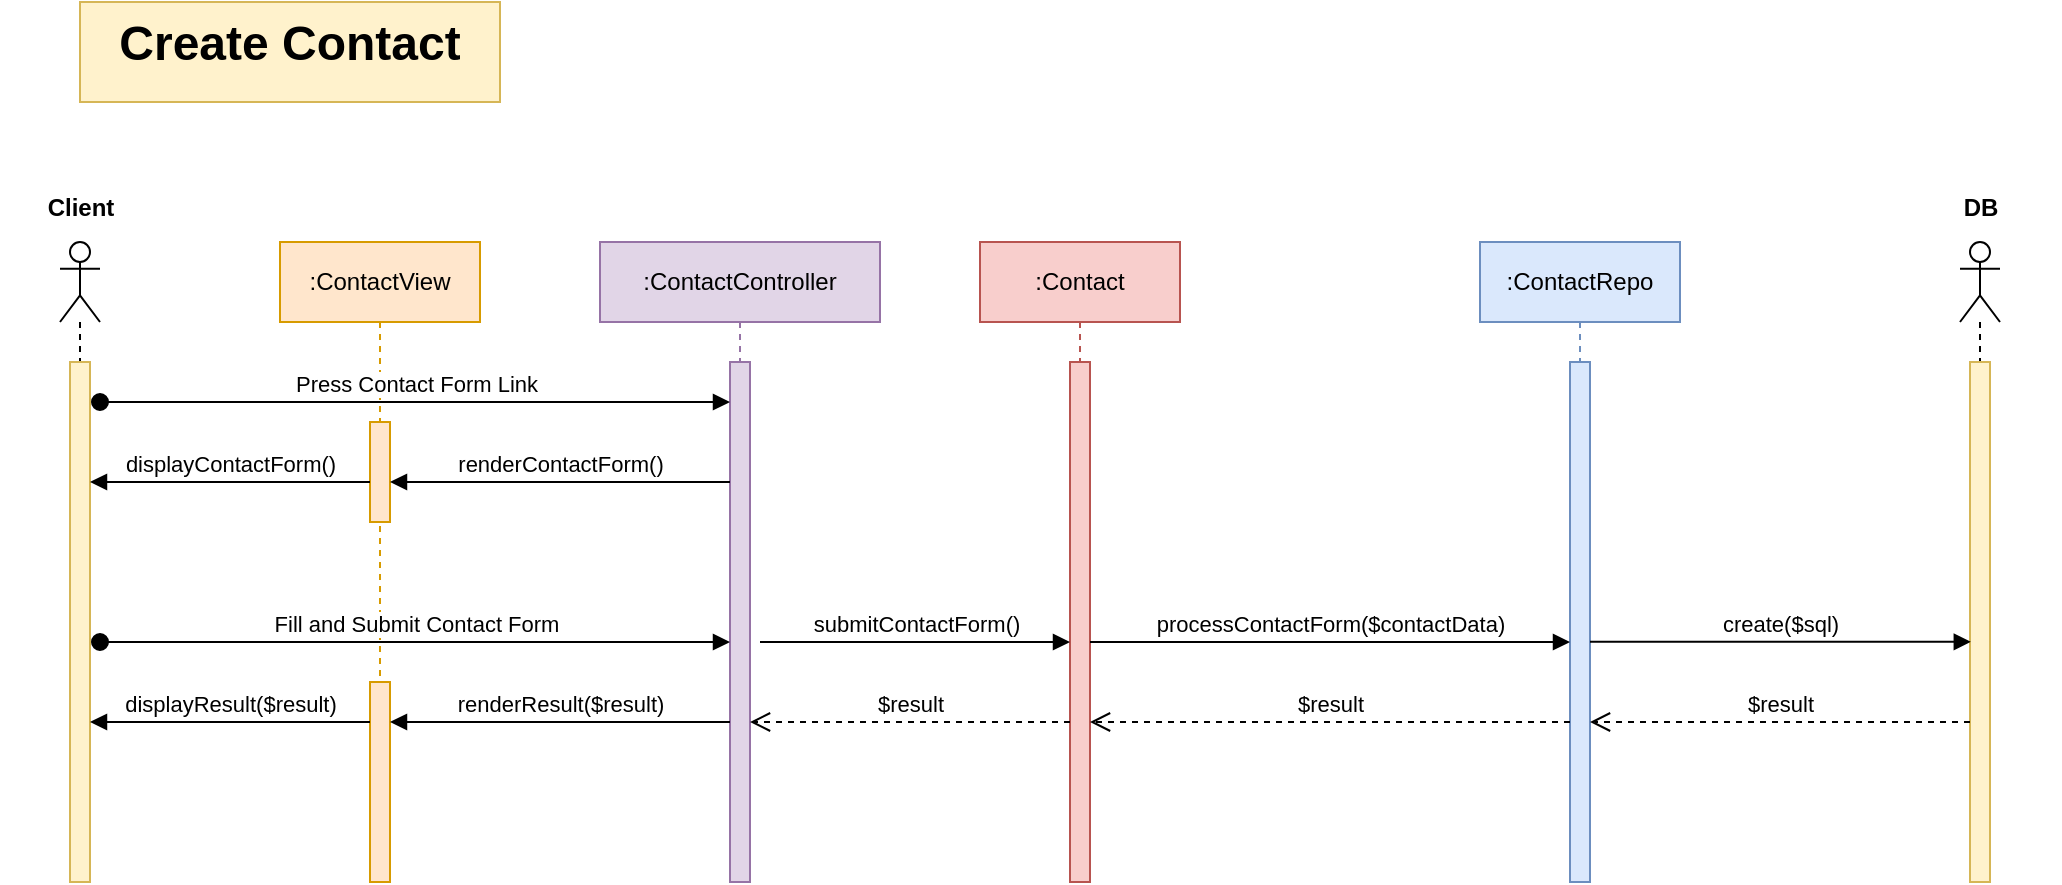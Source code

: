 <mxfile version="24.7.5">
  <diagram name="Page-1" id="2YBvvXClWsGukQMizWep">
    <mxGraphModel dx="1038" dy="623" grid="1" gridSize="10" guides="1" tooltips="1" connect="1" arrows="1" fold="1" page="1" pageScale="1" pageWidth="1200" pageHeight="1100" math="0" shadow="0">
      <root>
        <mxCell id="0" />
        <mxCell id="1" parent="0" />
        <mxCell id="_wbm24dfshIdzGIDaGAg-1" value="&lt;h1 style=&quot;margin-top: 0px;&quot;&gt;Create Contact&lt;/h1&gt;" style="text;html=1;whiteSpace=wrap;overflow=hidden;rounded=0;align=center;fillColor=#fff2cc;strokeColor=#d6b656;" parent="1" vertex="1">
          <mxGeometry x="40" y="40" width="210" height="50" as="geometry" />
        </mxCell>
        <mxCell id="_wbm24dfshIdzGIDaGAg-2" value="" style="shape=umlLifeline;perimeter=lifelinePerimeter;whiteSpace=wrap;html=1;container=1;dropTarget=0;collapsible=0;recursiveResize=0;outlineConnect=0;portConstraint=eastwest;newEdgeStyle={&quot;curved&quot;:0,&quot;rounded&quot;:0};participant=umlActor;" parent="1" vertex="1">
          <mxGeometry x="30" y="160" width="20" height="320" as="geometry" />
        </mxCell>
        <mxCell id="_wbm24dfshIdzGIDaGAg-6" value="" style="html=1;points=[[0,0,0,0,5],[0,1,0,0,-5],[1,0,0,0,5],[1,1,0,0,-5]];perimeter=orthogonalPerimeter;outlineConnect=0;targetShapes=umlLifeline;portConstraint=eastwest;newEdgeStyle={&quot;curved&quot;:0,&quot;rounded&quot;:0};fillColor=#fff2cc;strokeColor=#d6b656;" parent="_wbm24dfshIdzGIDaGAg-2" vertex="1">
          <mxGeometry x="5" y="60" width="10" height="260" as="geometry" />
        </mxCell>
        <mxCell id="_wbm24dfshIdzGIDaGAg-3" value="" style="shape=umlLifeline;perimeter=lifelinePerimeter;whiteSpace=wrap;html=1;container=1;dropTarget=0;collapsible=0;recursiveResize=0;outlineConnect=0;portConstraint=eastwest;newEdgeStyle={&quot;curved&quot;:0,&quot;rounded&quot;:0};participant=umlActor;" parent="1" vertex="1">
          <mxGeometry x="980" y="160" width="20" height="320" as="geometry" />
        </mxCell>
        <mxCell id="_wbm24dfshIdzGIDaGAg-7" value="" style="html=1;points=[[0,0,0,0,5],[0,1,0,0,-5],[1,0,0,0,5],[1,1,0,0,-5]];perimeter=orthogonalPerimeter;outlineConnect=0;targetShapes=umlLifeline;portConstraint=eastwest;newEdgeStyle={&quot;curved&quot;:0,&quot;rounded&quot;:0};fillColor=#fff2cc;strokeColor=#d6b656;" parent="_wbm24dfshIdzGIDaGAg-3" vertex="1">
          <mxGeometry x="5" y="60" width="10" height="260" as="geometry" />
        </mxCell>
        <mxCell id="_wbm24dfshIdzGIDaGAg-4" value="Client" style="text;align=center;fontStyle=1;verticalAlign=middle;spacingLeft=3;spacingRight=3;strokeColor=none;rotatable=0;points=[[0,0.5],[1,0.5]];portConstraint=eastwest;html=1;" parent="1" vertex="1">
          <mxGeometry y="130" width="80" height="26" as="geometry" />
        </mxCell>
        <mxCell id="_wbm24dfshIdzGIDaGAg-5" value="DB" style="text;align=center;fontStyle=1;verticalAlign=middle;spacingLeft=3;spacingRight=3;strokeColor=none;rotatable=0;points=[[0,0.5],[1,0.5]];portConstraint=eastwest;html=1;" parent="1" vertex="1">
          <mxGeometry x="950" y="130" width="80" height="26" as="geometry" />
        </mxCell>
        <mxCell id="_wbm24dfshIdzGIDaGAg-8" value=":ContactView" style="shape=umlLifeline;perimeter=lifelinePerimeter;whiteSpace=wrap;html=1;container=1;dropTarget=0;collapsible=0;recursiveResize=0;outlineConnect=0;portConstraint=eastwest;newEdgeStyle={&quot;curved&quot;:0,&quot;rounded&quot;:0};fillColor=#ffe6cc;strokeColor=#d79b00;" parent="1" vertex="1">
          <mxGeometry x="140" y="160" width="100" height="320" as="geometry" />
        </mxCell>
        <mxCell id="_wbm24dfshIdzGIDaGAg-9" value="" style="html=1;points=[[0,0,0,0,5],[0,1,0,0,-5],[1,0,0,0,5],[1,1,0,0,-5]];perimeter=orthogonalPerimeter;outlineConnect=0;targetShapes=umlLifeline;portConstraint=eastwest;newEdgeStyle={&quot;curved&quot;:0,&quot;rounded&quot;:0};fillColor=#ffe6cc;strokeColor=#d79b00;" parent="_wbm24dfshIdzGIDaGAg-8" vertex="1">
          <mxGeometry x="45" y="90" width="10" height="50" as="geometry" />
        </mxCell>
        <mxCell id="_wbm24dfshIdzGIDaGAg-33" value="" style="html=1;points=[[0,0,0,0,5],[0,1,0,0,-5],[1,0,0,0,5],[1,1,0,0,-5]];perimeter=orthogonalPerimeter;outlineConnect=0;targetShapes=umlLifeline;portConstraint=eastwest;newEdgeStyle={&quot;curved&quot;:0,&quot;rounded&quot;:0};fillColor=#ffe6cc;strokeColor=#d79b00;" parent="_wbm24dfshIdzGIDaGAg-8" vertex="1">
          <mxGeometry x="45" y="220" width="10" height="100" as="geometry" />
        </mxCell>
        <mxCell id="_wbm24dfshIdzGIDaGAg-10" value=":ContactController" style="shape=umlLifeline;perimeter=lifelinePerimeter;whiteSpace=wrap;html=1;container=1;dropTarget=0;collapsible=0;recursiveResize=0;outlineConnect=0;portConstraint=eastwest;newEdgeStyle={&quot;curved&quot;:0,&quot;rounded&quot;:0};fillColor=#e1d5e7;strokeColor=#9673a6;" parent="1" vertex="1">
          <mxGeometry x="300" y="160" width="140" height="320" as="geometry" />
        </mxCell>
        <mxCell id="_wbm24dfshIdzGIDaGAg-11" value="" style="html=1;points=[[0,0,0,0,5],[0,1,0,0,-5],[1,0,0,0,5],[1,1,0,0,-5]];perimeter=orthogonalPerimeter;outlineConnect=0;targetShapes=umlLifeline;portConstraint=eastwest;newEdgeStyle={&quot;curved&quot;:0,&quot;rounded&quot;:0};fillColor=#e1d5e7;strokeColor=#9673a6;" parent="_wbm24dfshIdzGIDaGAg-10" vertex="1">
          <mxGeometry x="65" y="60" width="10" height="260" as="geometry" />
        </mxCell>
        <mxCell id="_wbm24dfshIdzGIDaGAg-12" value=":Contact" style="shape=umlLifeline;perimeter=lifelinePerimeter;whiteSpace=wrap;html=1;container=1;dropTarget=0;collapsible=0;recursiveResize=0;outlineConnect=0;portConstraint=eastwest;newEdgeStyle={&quot;curved&quot;:0,&quot;rounded&quot;:0};fillColor=#f8cecc;strokeColor=#b85450;" parent="1" vertex="1">
          <mxGeometry x="490" y="160" width="100" height="320" as="geometry" />
        </mxCell>
        <mxCell id="_wbm24dfshIdzGIDaGAg-13" value="" style="html=1;points=[[0,0,0,0,5],[0,1,0,0,-5],[1,0,0,0,5],[1,1,0,0,-5]];perimeter=orthogonalPerimeter;outlineConnect=0;targetShapes=umlLifeline;portConstraint=eastwest;newEdgeStyle={&quot;curved&quot;:0,&quot;rounded&quot;:0};fillColor=#f8cecc;strokeColor=#b85450;" parent="_wbm24dfshIdzGIDaGAg-12" vertex="1">
          <mxGeometry x="45" y="60" width="10" height="260" as="geometry" />
        </mxCell>
        <mxCell id="_wbm24dfshIdzGIDaGAg-14" value=":ContactRepo" style="shape=umlLifeline;perimeter=lifelinePerimeter;whiteSpace=wrap;html=1;container=1;dropTarget=0;collapsible=0;recursiveResize=0;outlineConnect=0;portConstraint=eastwest;newEdgeStyle={&quot;curved&quot;:0,&quot;rounded&quot;:0};fillColor=#dae8fc;strokeColor=#6c8ebf;" parent="1" vertex="1">
          <mxGeometry x="740" y="160" width="100" height="320" as="geometry" />
        </mxCell>
        <mxCell id="_wbm24dfshIdzGIDaGAg-15" value="" style="html=1;points=[[0,0,0,0,5],[0,1,0,0,-5],[1,0,0,0,5],[1,1,0,0,-5]];perimeter=orthogonalPerimeter;outlineConnect=0;targetShapes=umlLifeline;portConstraint=eastwest;newEdgeStyle={&quot;curved&quot;:0,&quot;rounded&quot;:0};fillColor=#dae8fc;strokeColor=#6c8ebf;" parent="_wbm24dfshIdzGIDaGAg-14" vertex="1">
          <mxGeometry x="45" y="60" width="10" height="260" as="geometry" />
        </mxCell>
        <mxCell id="_wbm24dfshIdzGIDaGAg-16" value="Press Contact Form Link" style="html=1;verticalAlign=bottom;startArrow=oval;startFill=1;endArrow=block;startSize=8;curved=0;rounded=0;" parent="1" target="_wbm24dfshIdzGIDaGAg-11" edge="1">
          <mxGeometry width="60" relative="1" as="geometry">
            <mxPoint x="50" y="240" as="sourcePoint" />
            <mxPoint x="340" y="240" as="targetPoint" />
          </mxGeometry>
        </mxCell>
        <mxCell id="_wbm24dfshIdzGIDaGAg-18" value="renderContactForm()" style="html=1;verticalAlign=bottom;endArrow=block;curved=0;rounded=0;" parent="1" edge="1">
          <mxGeometry width="80" relative="1" as="geometry">
            <mxPoint x="365" y="280" as="sourcePoint" />
            <mxPoint x="195" y="280" as="targetPoint" />
          </mxGeometry>
        </mxCell>
        <mxCell id="_wbm24dfshIdzGIDaGAg-19" value="displayContactForm()" style="html=1;verticalAlign=bottom;endArrow=block;curved=0;rounded=0;" parent="1" source="_wbm24dfshIdzGIDaGAg-9" edge="1">
          <mxGeometry width="80" relative="1" as="geometry">
            <mxPoint x="175" y="280" as="sourcePoint" />
            <mxPoint x="45" y="280" as="targetPoint" />
          </mxGeometry>
        </mxCell>
        <mxCell id="_wbm24dfshIdzGIDaGAg-21" value="Fill and Submit Contact Form" style="html=1;verticalAlign=bottom;startArrow=oval;startFill=1;endArrow=block;startSize=8;curved=0;rounded=0;" parent="1" target="_wbm24dfshIdzGIDaGAg-11" edge="1">
          <mxGeometry x="0.002" width="60" relative="1" as="geometry">
            <mxPoint x="50" y="360" as="sourcePoint" />
            <mxPoint x="110" y="360" as="targetPoint" />
            <mxPoint as="offset" />
          </mxGeometry>
        </mxCell>
        <mxCell id="_wbm24dfshIdzGIDaGAg-24" value="submitContactForm()" style="html=1;verticalAlign=bottom;endArrow=block;curved=0;rounded=0;" parent="1" target="_wbm24dfshIdzGIDaGAg-13" edge="1">
          <mxGeometry x="0.002" width="80" relative="1" as="geometry">
            <mxPoint x="380" y="360" as="sourcePoint" />
            <mxPoint x="530" y="360" as="targetPoint" />
            <mxPoint as="offset" />
          </mxGeometry>
        </mxCell>
        <mxCell id="_wbm24dfshIdzGIDaGAg-25" value="processContactForm($contactData)" style="html=1;verticalAlign=bottom;endArrow=block;curved=0;rounded=0;" parent="1" source="_wbm24dfshIdzGIDaGAg-13" edge="1">
          <mxGeometry width="80" relative="1" as="geometry">
            <mxPoint x="550" y="360" as="sourcePoint" />
            <mxPoint x="785" y="360" as="targetPoint" />
          </mxGeometry>
        </mxCell>
        <mxCell id="_wbm24dfshIdzGIDaGAg-26" value="create($sql)" style="html=1;verticalAlign=bottom;endArrow=block;curved=0;rounded=0;entryX=0.041;entryY=0.538;entryDx=0;entryDy=0;entryPerimeter=0;" parent="1" source="_wbm24dfshIdzGIDaGAg-15" target="_wbm24dfshIdzGIDaGAg-7" edge="1">
          <mxGeometry width="80" relative="1" as="geometry">
            <mxPoint x="800" y="360" as="sourcePoint" />
            <mxPoint x="980" y="360" as="targetPoint" />
          </mxGeometry>
        </mxCell>
        <mxCell id="_wbm24dfshIdzGIDaGAg-27" value="$result" style="html=1;verticalAlign=bottom;endArrow=open;dashed=1;endSize=8;curved=0;rounded=0;" parent="1" edge="1">
          <mxGeometry relative="1" as="geometry">
            <mxPoint x="985" y="400" as="sourcePoint" />
            <mxPoint x="795" y="400" as="targetPoint" />
          </mxGeometry>
        </mxCell>
        <mxCell id="_wbm24dfshIdzGIDaGAg-28" value="$result" style="html=1;verticalAlign=bottom;endArrow=open;dashed=1;endSize=8;curved=0;rounded=0;" parent="1" edge="1">
          <mxGeometry relative="1" as="geometry">
            <mxPoint x="785" y="400" as="sourcePoint" />
            <mxPoint x="545" y="400" as="targetPoint" />
          </mxGeometry>
        </mxCell>
        <mxCell id="_wbm24dfshIdzGIDaGAg-29" value="$result" style="html=1;verticalAlign=bottom;endArrow=open;dashed=1;endSize=8;curved=0;rounded=0;" parent="1" edge="1">
          <mxGeometry relative="1" as="geometry">
            <mxPoint x="535" y="400" as="sourcePoint" />
            <mxPoint x="375" y="400" as="targetPoint" />
          </mxGeometry>
        </mxCell>
        <mxCell id="_wbm24dfshIdzGIDaGAg-34" value="renderResult($result)" style="html=1;verticalAlign=bottom;endArrow=block;curved=0;rounded=0;" parent="1" edge="1">
          <mxGeometry width="80" relative="1" as="geometry">
            <mxPoint x="365" y="400" as="sourcePoint" />
            <mxPoint x="195" y="400" as="targetPoint" />
          </mxGeometry>
        </mxCell>
        <mxCell id="_wbm24dfshIdzGIDaGAg-36" value="displayResult($result)" style="html=1;verticalAlign=bottom;endArrow=block;curved=0;rounded=0;" parent="1" edge="1">
          <mxGeometry width="80" relative="1" as="geometry">
            <mxPoint x="185" y="400" as="sourcePoint" />
            <mxPoint x="45" y="400" as="targetPoint" />
          </mxGeometry>
        </mxCell>
      </root>
    </mxGraphModel>
  </diagram>
</mxfile>
